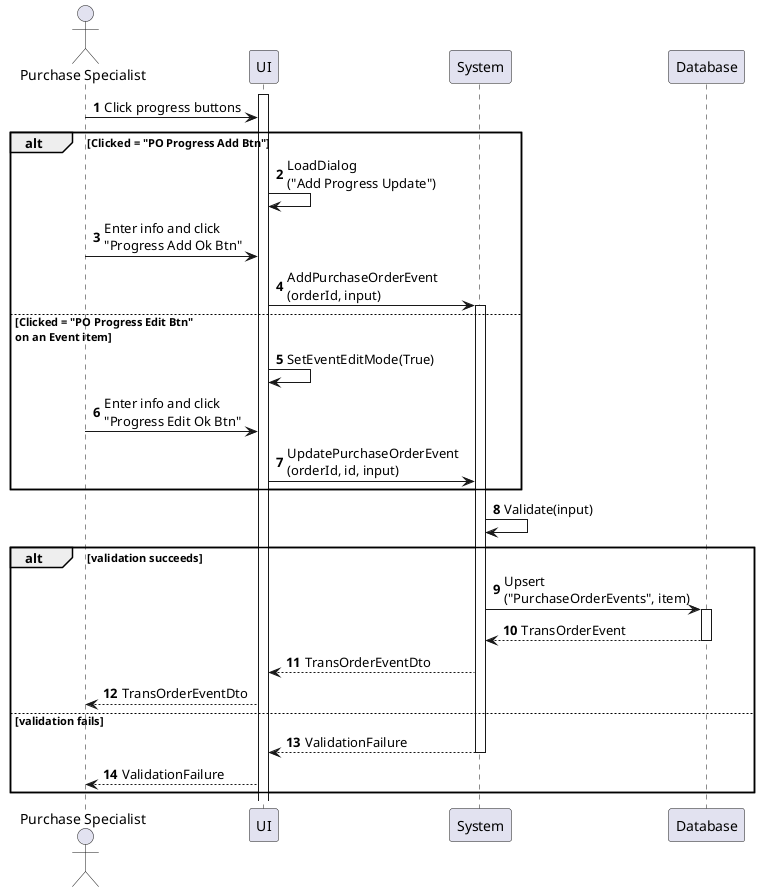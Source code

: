 @startuml purchase-order-update-progress
autonumber

actor "Purchase Specialist" as a
participant UI as f
participant System as b
participant Database as d

activate f
a -> f : Click progress buttons

alt Clicked = "PO Progress Add Btn"
    f -> f : LoadDialog\n("Add Progress Update")
    a -> f : Enter info and click\n"Progress Add Ok Btn"
    f -> b : AddPurchaseOrderEvent\n(orderId, input)
    activate b
else Clicked = "PO Progress Edit Btn"\non an Event item
    f -> f : SetEventEditMode(True)
    a -> f : Enter info and click\n"Progress Edit Ok Btn"
    f -> b : UpdatePurchaseOrderEvent\n(orderId, id, input)
end

activate b
b -> b : Validate(input)

alt validation succeeds
    b -> d : Upsert\n("PurchaseOrderEvents", item)
    activate d
    return TransOrderEvent
    b --> f : TransOrderEventDto
    f --> a : TransOrderEventDto
else validation fails
    return ValidationFailure
    f --> a : ValidationFailure
end
@enduml
